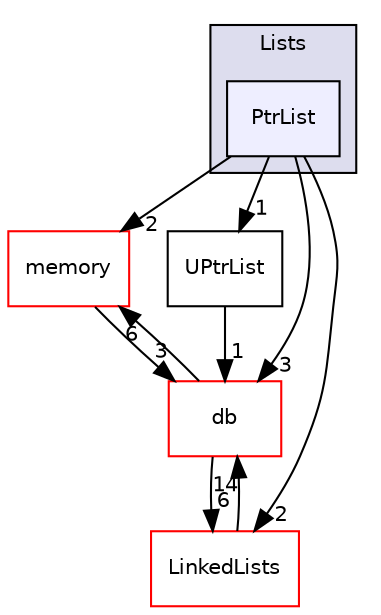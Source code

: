 digraph "src/OpenFOAM/containers/Lists/PtrList" {
  bgcolor=transparent;
  compound=true
  node [ fontsize="10", fontname="Helvetica"];
  edge [ labelfontsize="10", labelfontname="Helvetica"];
  subgraph clusterdir_f87fe3b02e96c330e8a853ff310f1666 {
    graph [ bgcolor="#ddddee", pencolor="black", label="Lists" fontname="Helvetica", fontsize="10", URL="dir_f87fe3b02e96c330e8a853ff310f1666.html"]
  dir_bb24bf7c6a224e64f0300f199a92a5f4 [shape=box, label="PtrList", style="filled", fillcolor="#eeeeff", pencolor="black", URL="dir_bb24bf7c6a224e64f0300f199a92a5f4.html"];
  }
  dir_385a22dcc2f7120acb0f1a7a832b3b8d [shape=box label="memory" color="red" URL="dir_385a22dcc2f7120acb0f1a7a832b3b8d.html"];
  dir_2811f4c4688ca27f69fd3d2fc5f94bd6 [shape=box label="UPtrList" URL="dir_2811f4c4688ca27f69fd3d2fc5f94bd6.html"];
  dir_63c634f7a7cfd679ac26c67fb30fc32f [shape=box label="db" color="red" URL="dir_63c634f7a7cfd679ac26c67fb30fc32f.html"];
  dir_1ceeb2d59d8f320bd70a3a0eeca6c137 [shape=box label="LinkedLists" color="red" URL="dir_1ceeb2d59d8f320bd70a3a0eeca6c137.html"];
  dir_385a22dcc2f7120acb0f1a7a832b3b8d->dir_63c634f7a7cfd679ac26c67fb30fc32f [headlabel="3", labeldistance=1.5 headhref="dir_002254_001985.html"];
  dir_2811f4c4688ca27f69fd3d2fc5f94bd6->dir_63c634f7a7cfd679ac26c67fb30fc32f [headlabel="1", labeldistance=1.5 headhref="dir_001983_001985.html"];
  dir_bb24bf7c6a224e64f0300f199a92a5f4->dir_385a22dcc2f7120acb0f1a7a832b3b8d [headlabel="2", labeldistance=1.5 headhref="dir_001978_002254.html"];
  dir_bb24bf7c6a224e64f0300f199a92a5f4->dir_2811f4c4688ca27f69fd3d2fc5f94bd6 [headlabel="1", labeldistance=1.5 headhref="dir_001978_001983.html"];
  dir_bb24bf7c6a224e64f0300f199a92a5f4->dir_63c634f7a7cfd679ac26c67fb30fc32f [headlabel="3", labeldistance=1.5 headhref="dir_001978_001985.html"];
  dir_bb24bf7c6a224e64f0300f199a92a5f4->dir_1ceeb2d59d8f320bd70a3a0eeca6c137 [headlabel="2", labeldistance=1.5 headhref="dir_001978_001955.html"];
  dir_63c634f7a7cfd679ac26c67fb30fc32f->dir_385a22dcc2f7120acb0f1a7a832b3b8d [headlabel="6", labeldistance=1.5 headhref="dir_001985_002254.html"];
  dir_63c634f7a7cfd679ac26c67fb30fc32f->dir_1ceeb2d59d8f320bd70a3a0eeca6c137 [headlabel="6", labeldistance=1.5 headhref="dir_001985_001955.html"];
  dir_1ceeb2d59d8f320bd70a3a0eeca6c137->dir_63c634f7a7cfd679ac26c67fb30fc32f [headlabel="14", labeldistance=1.5 headhref="dir_001955_001985.html"];
}
